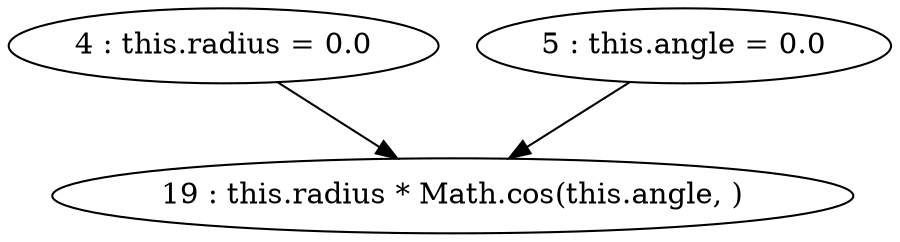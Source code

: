 digraph G {
"4 : this.radius = 0.0"
"4 : this.radius = 0.0" -> "19 : this.radius * Math.cos(this.angle, )"
"5 : this.angle = 0.0"
"5 : this.angle = 0.0" -> "19 : this.radius * Math.cos(this.angle, )"
"19 : this.radius * Math.cos(this.angle, )"
}